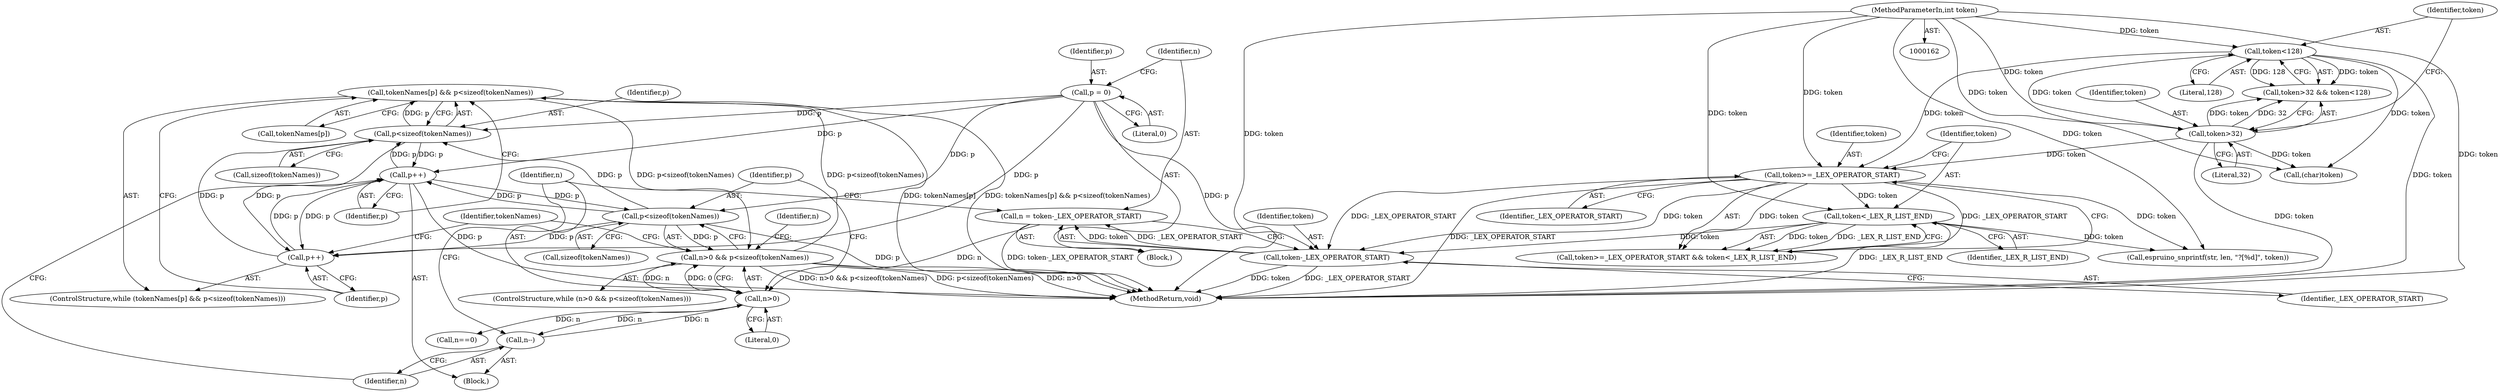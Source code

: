 digraph "0_Espruino_bed844f109b6c222816740555068de2e101e8018@API" {
"1000303" [label="(Call,tokenNames[p] && p<sizeof(tokenNames))"];
"1000307" [label="(Call,p<sizeof(tokenNames))"];
"1000297" [label="(Call,p<sizeof(tokenNames))"];
"1000283" [label="(Call,p = 0)"];
"1000313" [label="(Call,p++)"];
"1000311" [label="(Call,p++)"];
"1000293" [label="(Call,n>0 && p<sizeof(tokenNames))"];
"1000294" [label="(Call,n>0)"];
"1000315" [label="(Call,n--)"];
"1000287" [label="(Call,n = token-_LEX_OPERATOR_START)"];
"1000289" [label="(Call,token-_LEX_OPERATOR_START)"];
"1000274" [label="(Call,token>=_LEX_OPERATOR_START)"];
"1000172" [label="(Call,token<128)"];
"1000169" [label="(Call,token>32)"];
"1000163" [label="(MethodParameterIn,int token)"];
"1000277" [label="(Call,token<_LEX_R_LIST_END)"];
"1000303" [label="(Call,tokenNames[p] && p<sizeof(tokenNames))"];
"1000283" [label="(Call,p = 0)"];
"1000173" [label="(Identifier,token)"];
"1000294" [label="(Call,n>0)"];
"1000299" [label="(Call,sizeof(tokenNames))"];
"1000288" [label="(Identifier,n)"];
"1000338" [label="(MethodReturn,void)"];
"1000289" [label="(Call,token-_LEX_OPERATOR_START)"];
"1000275" [label="(Identifier,token)"];
"1000280" [label="(Block,)"];
"1000279" [label="(Identifier,_LEX_R_LIST_END)"];
"1000285" [label="(Literal,0)"];
"1000291" [label="(Identifier,_LEX_OPERATOR_START)"];
"1000168" [label="(Call,token>32 && token<128)"];
"1000277" [label="(Call,token<_LEX_R_LIST_END)"];
"1000313" [label="(Call,p++)"];
"1000309" [label="(Call,sizeof(tokenNames))"];
"1000295" [label="(Identifier,n)"];
"1000296" [label="(Literal,0)"];
"1000314" [label="(Identifier,p)"];
"1000333" [label="(Call,espruino_snprintf(str, len, \"?[%d]\", token))"];
"1000174" [label="(Literal,128)"];
"1000292" [label="(ControlStructure,while (n>0 && p<sizeof(tokenNames)))"];
"1000315" [label="(Call,n--)"];
"1000171" [label="(Literal,32)"];
"1000311" [label="(Call,p++)"];
"1000302" [label="(ControlStructure,while (tokenNames[p] && p<sizeof(tokenNames)))"];
"1000318" [label="(Call,n==0)"];
"1000189" [label="(Call,(char)token)"];
"1000301" [label="(Block,)"];
"1000170" [label="(Identifier,token)"];
"1000290" [label="(Identifier,token)"];
"1000273" [label="(Call,token>=_LEX_OPERATOR_START && token<_LEX_R_LIST_END)"];
"1000284" [label="(Identifier,p)"];
"1000319" [label="(Identifier,n)"];
"1000298" [label="(Identifier,p)"];
"1000163" [label="(MethodParameterIn,int token)"];
"1000312" [label="(Identifier,p)"];
"1000297" [label="(Call,p<sizeof(tokenNames))"];
"1000303" [label="(Call,tokenNames[p] && p<sizeof(tokenNames))"];
"1000293" [label="(Call,n>0 && p<sizeof(tokenNames))"];
"1000287" [label="(Call,n = token-_LEX_OPERATOR_START)"];
"1000304" [label="(Call,tokenNames[p])"];
"1000308" [label="(Identifier,p)"];
"1000305" [label="(Identifier,tokenNames)"];
"1000172" [label="(Call,token<128)"];
"1000278" [label="(Identifier,token)"];
"1000307" [label="(Call,p<sizeof(tokenNames))"];
"1000316" [label="(Identifier,n)"];
"1000276" [label="(Identifier,_LEX_OPERATOR_START)"];
"1000274" [label="(Call,token>=_LEX_OPERATOR_START)"];
"1000169" [label="(Call,token>32)"];
"1000303" -> "1000302"  [label="AST: "];
"1000303" -> "1000304"  [label="CFG: "];
"1000303" -> "1000307"  [label="CFG: "];
"1000304" -> "1000303"  [label="AST: "];
"1000307" -> "1000303"  [label="AST: "];
"1000312" -> "1000303"  [label="CFG: "];
"1000314" -> "1000303"  [label="CFG: "];
"1000303" -> "1000338"  [label="DDG: tokenNames[p]"];
"1000303" -> "1000338"  [label="DDG: tokenNames[p] && p<sizeof(tokenNames)"];
"1000303" -> "1000293"  [label="DDG: p<sizeof(tokenNames)"];
"1000307" -> "1000303"  [label="DDG: p"];
"1000293" -> "1000303"  [label="DDG: p<sizeof(tokenNames)"];
"1000307" -> "1000309"  [label="CFG: "];
"1000308" -> "1000307"  [label="AST: "];
"1000309" -> "1000307"  [label="AST: "];
"1000297" -> "1000307"  [label="DDG: p"];
"1000311" -> "1000307"  [label="DDG: p"];
"1000283" -> "1000307"  [label="DDG: p"];
"1000313" -> "1000307"  [label="DDG: p"];
"1000307" -> "1000311"  [label="DDG: p"];
"1000307" -> "1000313"  [label="DDG: p"];
"1000297" -> "1000293"  [label="AST: "];
"1000297" -> "1000299"  [label="CFG: "];
"1000298" -> "1000297"  [label="AST: "];
"1000299" -> "1000297"  [label="AST: "];
"1000293" -> "1000297"  [label="CFG: "];
"1000297" -> "1000338"  [label="DDG: p"];
"1000297" -> "1000293"  [label="DDG: p"];
"1000283" -> "1000297"  [label="DDG: p"];
"1000313" -> "1000297"  [label="DDG: p"];
"1000297" -> "1000311"  [label="DDG: p"];
"1000297" -> "1000313"  [label="DDG: p"];
"1000283" -> "1000280"  [label="AST: "];
"1000283" -> "1000285"  [label="CFG: "];
"1000284" -> "1000283"  [label="AST: "];
"1000285" -> "1000283"  [label="AST: "];
"1000288" -> "1000283"  [label="CFG: "];
"1000283" -> "1000338"  [label="DDG: p"];
"1000283" -> "1000311"  [label="DDG: p"];
"1000283" -> "1000313"  [label="DDG: p"];
"1000313" -> "1000301"  [label="AST: "];
"1000313" -> "1000314"  [label="CFG: "];
"1000314" -> "1000313"  [label="AST: "];
"1000316" -> "1000313"  [label="CFG: "];
"1000313" -> "1000338"  [label="DDG: p"];
"1000313" -> "1000311"  [label="DDG: p"];
"1000311" -> "1000313"  [label="DDG: p"];
"1000311" -> "1000302"  [label="AST: "];
"1000311" -> "1000312"  [label="CFG: "];
"1000312" -> "1000311"  [label="AST: "];
"1000305" -> "1000311"  [label="CFG: "];
"1000293" -> "1000292"  [label="AST: "];
"1000293" -> "1000294"  [label="CFG: "];
"1000294" -> "1000293"  [label="AST: "];
"1000305" -> "1000293"  [label="CFG: "];
"1000319" -> "1000293"  [label="CFG: "];
"1000293" -> "1000338"  [label="DDG: n>0"];
"1000293" -> "1000338"  [label="DDG: n>0 && p<sizeof(tokenNames)"];
"1000293" -> "1000338"  [label="DDG: p<sizeof(tokenNames)"];
"1000294" -> "1000293"  [label="DDG: n"];
"1000294" -> "1000293"  [label="DDG: 0"];
"1000294" -> "1000296"  [label="CFG: "];
"1000295" -> "1000294"  [label="AST: "];
"1000296" -> "1000294"  [label="AST: "];
"1000298" -> "1000294"  [label="CFG: "];
"1000315" -> "1000294"  [label="DDG: n"];
"1000287" -> "1000294"  [label="DDG: n"];
"1000294" -> "1000315"  [label="DDG: n"];
"1000294" -> "1000318"  [label="DDG: n"];
"1000315" -> "1000301"  [label="AST: "];
"1000315" -> "1000316"  [label="CFG: "];
"1000316" -> "1000315"  [label="AST: "];
"1000295" -> "1000315"  [label="CFG: "];
"1000287" -> "1000280"  [label="AST: "];
"1000287" -> "1000289"  [label="CFG: "];
"1000288" -> "1000287"  [label="AST: "];
"1000289" -> "1000287"  [label="AST: "];
"1000295" -> "1000287"  [label="CFG: "];
"1000287" -> "1000338"  [label="DDG: token-_LEX_OPERATOR_START"];
"1000289" -> "1000287"  [label="DDG: token"];
"1000289" -> "1000287"  [label="DDG: _LEX_OPERATOR_START"];
"1000289" -> "1000291"  [label="CFG: "];
"1000290" -> "1000289"  [label="AST: "];
"1000291" -> "1000289"  [label="AST: "];
"1000289" -> "1000338"  [label="DDG: _LEX_OPERATOR_START"];
"1000289" -> "1000338"  [label="DDG: token"];
"1000274" -> "1000289"  [label="DDG: token"];
"1000274" -> "1000289"  [label="DDG: _LEX_OPERATOR_START"];
"1000277" -> "1000289"  [label="DDG: token"];
"1000163" -> "1000289"  [label="DDG: token"];
"1000274" -> "1000273"  [label="AST: "];
"1000274" -> "1000276"  [label="CFG: "];
"1000275" -> "1000274"  [label="AST: "];
"1000276" -> "1000274"  [label="AST: "];
"1000278" -> "1000274"  [label="CFG: "];
"1000273" -> "1000274"  [label="CFG: "];
"1000274" -> "1000338"  [label="DDG: _LEX_OPERATOR_START"];
"1000274" -> "1000273"  [label="DDG: token"];
"1000274" -> "1000273"  [label="DDG: _LEX_OPERATOR_START"];
"1000172" -> "1000274"  [label="DDG: token"];
"1000169" -> "1000274"  [label="DDG: token"];
"1000163" -> "1000274"  [label="DDG: token"];
"1000274" -> "1000277"  [label="DDG: token"];
"1000274" -> "1000333"  [label="DDG: token"];
"1000172" -> "1000168"  [label="AST: "];
"1000172" -> "1000174"  [label="CFG: "];
"1000173" -> "1000172"  [label="AST: "];
"1000174" -> "1000172"  [label="AST: "];
"1000168" -> "1000172"  [label="CFG: "];
"1000172" -> "1000338"  [label="DDG: token"];
"1000172" -> "1000168"  [label="DDG: token"];
"1000172" -> "1000168"  [label="DDG: 128"];
"1000169" -> "1000172"  [label="DDG: token"];
"1000163" -> "1000172"  [label="DDG: token"];
"1000172" -> "1000189"  [label="DDG: token"];
"1000169" -> "1000168"  [label="AST: "];
"1000169" -> "1000171"  [label="CFG: "];
"1000170" -> "1000169"  [label="AST: "];
"1000171" -> "1000169"  [label="AST: "];
"1000173" -> "1000169"  [label="CFG: "];
"1000168" -> "1000169"  [label="CFG: "];
"1000169" -> "1000338"  [label="DDG: token"];
"1000169" -> "1000168"  [label="DDG: token"];
"1000169" -> "1000168"  [label="DDG: 32"];
"1000163" -> "1000169"  [label="DDG: token"];
"1000169" -> "1000189"  [label="DDG: token"];
"1000163" -> "1000162"  [label="AST: "];
"1000163" -> "1000338"  [label="DDG: token"];
"1000163" -> "1000189"  [label="DDG: token"];
"1000163" -> "1000277"  [label="DDG: token"];
"1000163" -> "1000333"  [label="DDG: token"];
"1000277" -> "1000273"  [label="AST: "];
"1000277" -> "1000279"  [label="CFG: "];
"1000278" -> "1000277"  [label="AST: "];
"1000279" -> "1000277"  [label="AST: "];
"1000273" -> "1000277"  [label="CFG: "];
"1000277" -> "1000338"  [label="DDG: _LEX_R_LIST_END"];
"1000277" -> "1000273"  [label="DDG: token"];
"1000277" -> "1000273"  [label="DDG: _LEX_R_LIST_END"];
"1000277" -> "1000333"  [label="DDG: token"];
}
